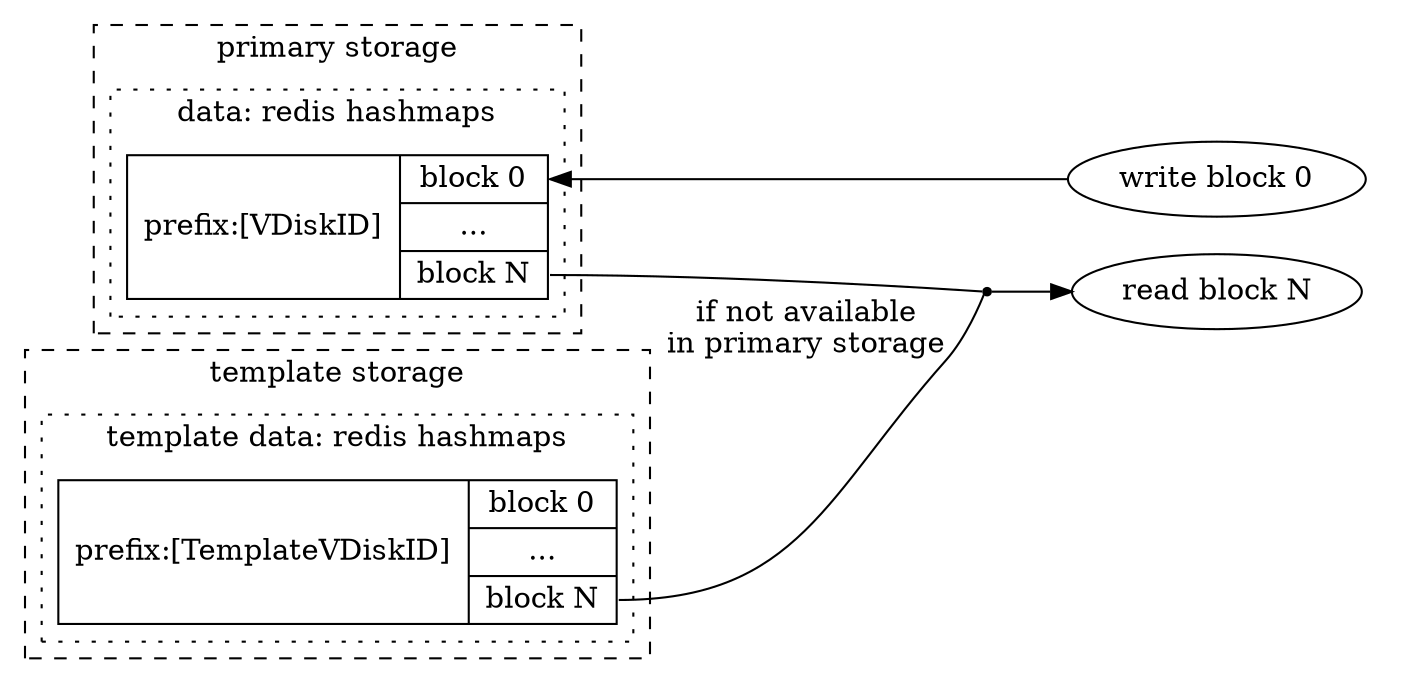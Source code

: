 digraph {
    rankdir = "LR"

    subgraph clusterPrimaryStorage {
        label = "primary storage"
        style = "dashed"
        
        subgraph clusterData {
            label = "data: redis hashmaps"
            style = "dotted"

            dataFields [
                label = "{ prefix:[VDiskID] | { <b0> block 0 | <b1> ... | <b2> block N } }"
                shape = "record"
            ]
        }
    }

    subgraph clusterActions {
        style = "invis"

        read [
            label = "read block N"
            shape = "oval"
        ]

        write [
            label = "write block 0"
            shape = "oval"
        ]

        write -> dataFields:b0
    }

    subgraph clusterTemplateStorage {
        label = "template storage"
        style = "dashed"
        
        subgraph clusterData {
            label = "template data: redis hashmaps"
            style = "dotted"

            templateDataFields [
                label = "{ prefix:[TemplateVDiskID] | { <b0> block 0 | <b1> ... | <b2> block N } }"
                shape = "record"
            ]
        }
    }

    readAny [ shape = "point" ]

    dataFields:b2 -> readAny [ dir = "none" ]
    templateDataFields:b2 -> readAny [
        label = "if not available\nin primary storage"
        dir = "none"
    ]

    readAny -> read
}